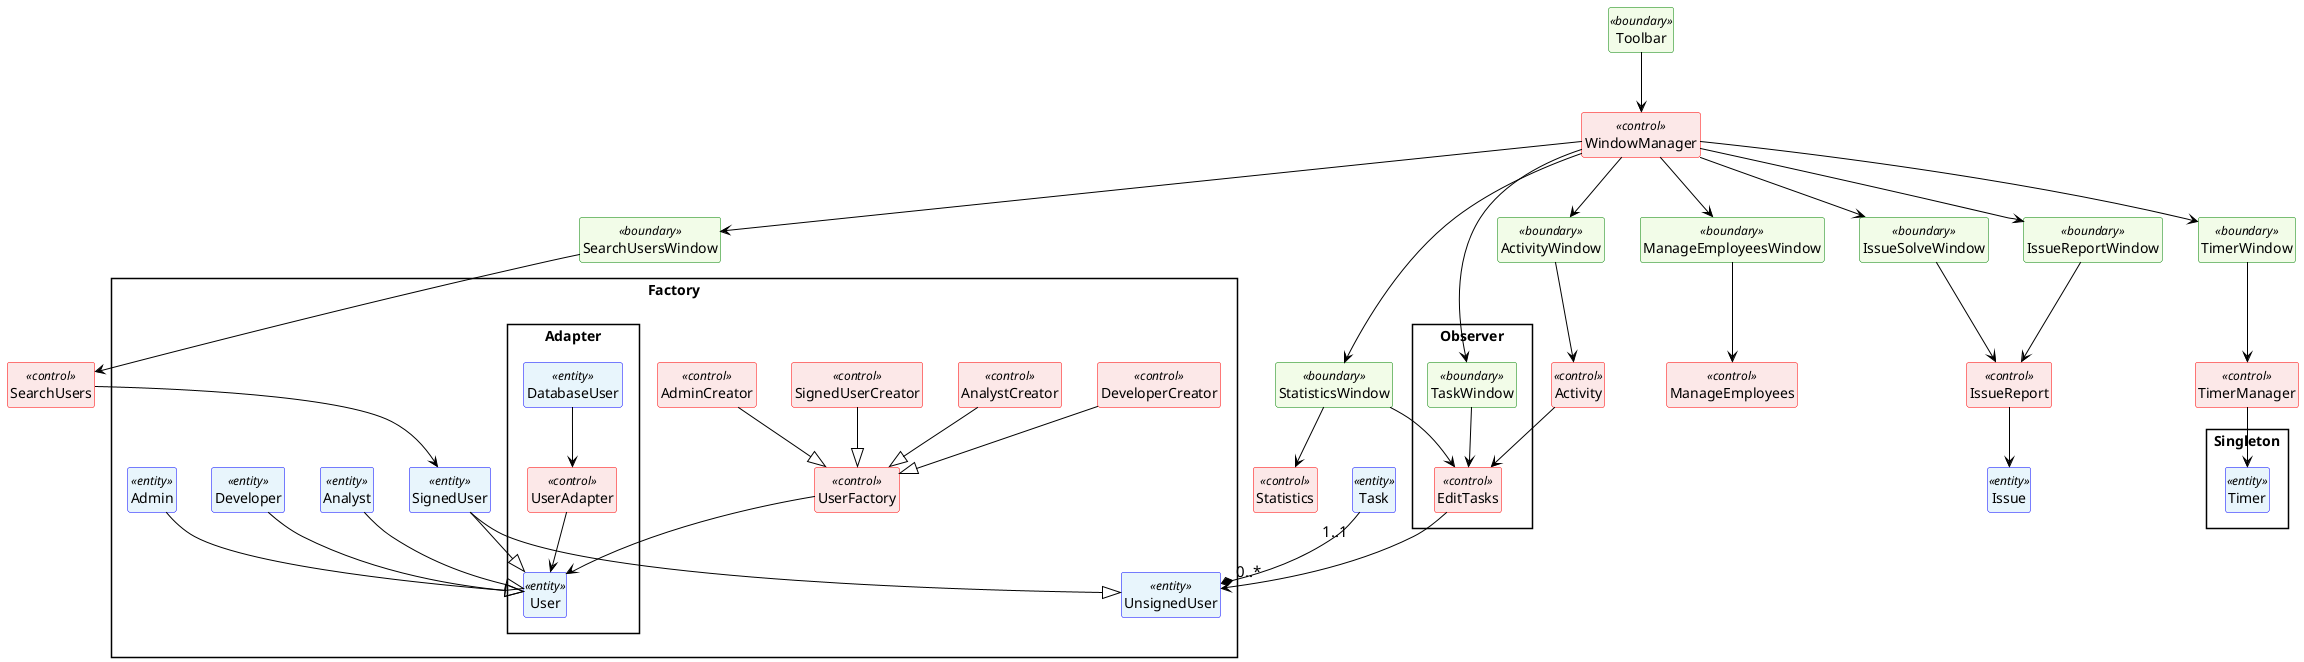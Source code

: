 @startuml Aplikacija produktivnosti in organizacije 
skinparam class {
  backgroundColor white
  borderColor #5FB8EC
  arrowColor black
}
skinparam class<<entity>> {
  backgroundColor #e8f5fc
  borderColor Blue
}
skinparam class<<control>> {
  backgroundColor #fce8e8
  borderColor Red
}
skinparam class<<boundary>> {
  backgroundColor #f2fce8
  borderColor Green
}

'skinparam shadowing false
skinparam style strictuml
skinparam defaultTextAlignment center
skinparam packageStyle rectangle
skinparam groupInheritance 5
hide circle
hide members

'---------Razredi---------------------------
package Factory{
  package Adapter{
    Class User<<entity>> {
      -id: int
      -name: string
      -password: string
      +getName(): string
      +setName(): string
      +getId(): int
      +setPassword(password: string): void
      +isPasswordCorrect(password: string): boolean
    }
    Class DatabaseUser<<entity>>{
      -id: int
      -name: string
      -hash: string
      -salt: string
      +getName(): string
      +setName(): string
      +setPassword(password: string): void
      +isPasswordCorrect(password: string): boolean
    }
    Class UserAdapter<<control>>{
      +getUser(id: int): User
    }
  }
  Class UserFactory<<control>>{
    +createUser(userType: string): User
  }
  Class SignedUser<<entity>>{
    -following: SignedUser []
    +getFollowing(): SignedUser []
  }
  Class Admin<<entity>>{
    -mail: string
  }
  Class Analyst<<entity>>{

  }
  Class Developer<<entity>>{

  }
  Class UnsignedUser<<entity>> {
    +getTasks(): Task []
    +addTask(task: Task): void
    +editTask(taskId: int, name: string, description: string): void
    +removeTask(taskId): void
  }
  Class SignedUserCreator<<control>>{
    +createUser(userType: string): void
  }
  Class AdminCreator<<control>>{
    +createUser(userType: string): void
  }
  Class DeveloperCreator<<control>>{
    +createUser(userType: string): void
  }
  Class AnalystCreator<<control>>{
    +createUser(userType: string): void
  }
}
Class StatisticsWindow<<boundary>>{
  +showPrenesiPodatkeForm(): void
  +showUserInfo(user: User): void
}
Class Statistics<<control>>{
  +prenesiPodatkeVSkladisce(start: date, end: date): void
}
Class ManageEmployeesWindow<<boundary>>
Class ManageEmployees<<control>>{
  +addEmployee(ime: string, priimek: string, email: string, password: string): void
}
  'proxy class?
  '(timer alerta timedtask)
  'Class TimedTask<<entity>>{
  '  -id: int
  '  -name: string
  '  +getName(): void
  '}
Class Task<<entity>>{
  -id: int
  -name: string
  -description: string
  -date: date
  +setName(ime: string): string
  +setDescription(desc: string): string
  +getName(): string
  +getDescription(): string

}
package Observer{
  class EditTasks<<control>>{
    +getTasks(user: UnsignedUser): Task []
    +addTask(user: UnsignedUser, task: Task): string
    +editTask(user: UnsignedUser, taskId: int, name: string, description: string): void
    +removeTask(taskId: int): void
    +notify(): void
  }
  class TaskWindow<<boundary>>{
    +showTasks(user: UnsignedUser): void
    +showEditTaskForm(id: int): void
    +isFormValid(): boolean
    +update(): void
  }
}
class WindowManager<<control>>{
  +openWindow(window: string): void
}
class Toolbar<<boundary>>{
  +openWindow(): void
}
class ActivityWindow<<boundary>>{
  +showActivity(user: UnsignedUser)
}
class Activity<<control>>{
  +getUserInfo(user: User): void
}
Class Issue<<entity>>{
  -title: string
  -description: string
  -date: date
  -user: User
  -solved: boolean
  -solvedBy: Developer
  +solve(developer: Developer): void
  +getTitle(): string
  +getDescription(): string
}
Class IssueReport<<control>>{
  +addIssue(user: User, issue: Issue): void
  +getUnsolvedIssues(): Issue []
  +getSolvedIssues(developer: Developer): Issue []
  +solveIssue(issue: Issue, solvedBy: Developer): void
  +rejectIssue(issue: Issue)
}
Class IssueSolveWindow<<boundary>>{
  +showUnsolvedIssues(developer: Developer): void
}
Class IssueReportWindow<<boundary>>

Class SearchUsers<<control>>{
  +findUsers(name: string): User []
  +getAllUsers(): User []
  +followUser(id: int): void
}
Class SearchUsersWindow<<boundary>>{
  +showUsers(name: string): void
  +showUserInfo(id: int): void
}

package Singleton{
  Class Timer<<entity>>{
    -instance: Timer
    -currentTime: int
    -currentBreak: int
    -isRunning: boolean
    -duration: int
    -break: int
    +getInstance(): Timer
    +startTimer(): void
    +resetTimer(): void
    +pauseTimer(): void
    +resumeTimer(): void
    +getCurrentTime(): void
  } 
}
Class TimerManager<<control>>{
    +startTimer(): void
    +resetTimer(): void
    +pauseTimer(): void
    +resumeTimer(): void
    +startBreak(): void
    +getCurrentTime(): void
    +alertUser(): void
}
Class TimerWindow<<boundary>>{
  +showCurrentTime(): void
}

'------Povezave-----------------------
Task "<font size=15> 1..1 </font>" --* "<font size=15>  0..*</font>" UnsignedUser
'TimedTask --> Task
'EditTasks --> Task
EditTasks --> UnsignedUser
TaskWindow --> EditTasks
IssueReport --> Issue
IssueReportWindow --> IssueReport
IssueSolveWindow --> IssueReport
SearchUsers --> SignedUser
TimerWindow --> TimerManager
TimerManager --> Timer
SignedUser --|> User
SignedUser --|> UnsignedUser
Analyst --|> User
Admin --|> User
Developer --|> User
StatisticsWindow --> EditTasks
StatisticsWindow --> Statistics
UserFactory --> User
DatabaseUser --> UserAdapter
UserAdapter --> User
SignedUserCreator --|> UserFactory
DeveloperCreator --|> UserFactory
AnalystCreator --|> UserFactory
AdminCreator --|> UserFactory
WindowManager --> IssueReportWindow
WindowManager --> TimerWindow
WindowManager --> StatisticsWindow
WindowManager --> TaskWindow
WindowManager --> IssueSolveWindow
WindowManager --> SearchUsersWindow
WindowManager --> ActivityWindow
WindowManager --> ManageEmployeesWindow
ManageEmployeesWindow --> ManageEmployees
ActivityWindow --> Activity
Activity --> EditTasks
SearchUsersWindow --> SearchUsers
Toolbar --> WindowManager
@enduml

' extra notes
' - a se bolj fokusiramo da je čim boljši diagram al da
'    bo vse na diagramu dejansko implementirano?
' - Google calendar pokažeš kot boundary class
' loči Userja na frontend in backend z adapterjem
' načrtovalske vzorce se na koncu označi na diagramu
' POVEŽI ZASLONSKE MASKE SKUPAJ!
' logina ni treba dat noter.
' a je možno oz. je treba postaviti database connection v diagram?
' A moramo interface posebej označiti
' na diagramu ali je kar entity?
' Observer (MVC), Command pattern
' Singleton, strategy?